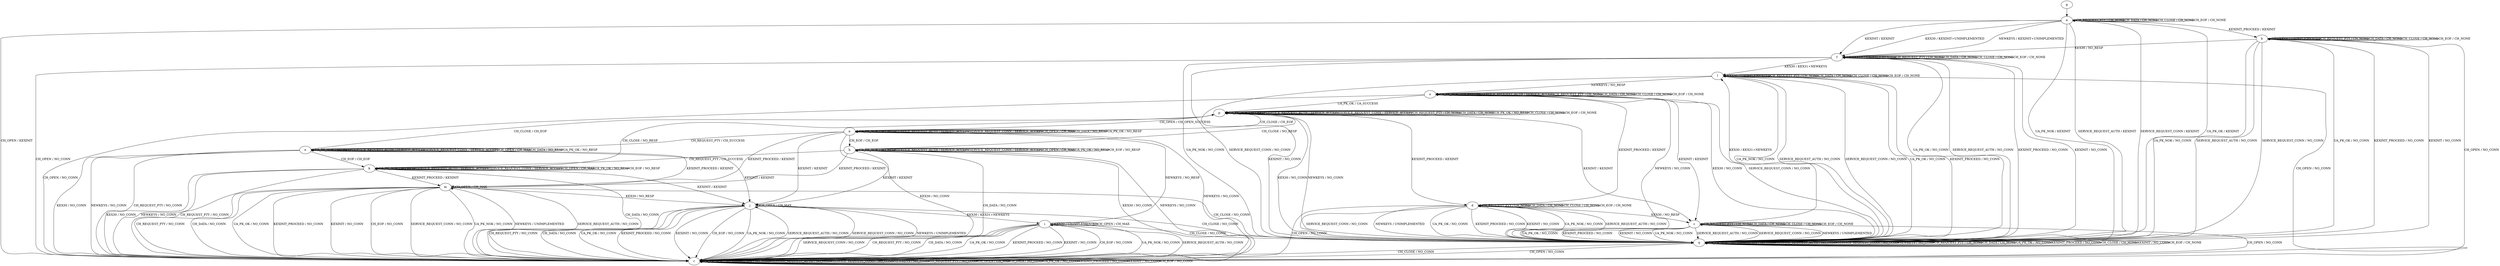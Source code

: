 digraph "" {
	graph ["Incoming time"=0.06208634376525879,
		"Outgoing time"=0.12107419967651367,
		Output="{'States': 18, 'Transitions': 222, 'Filename': '../results/ssh/DropBear-DropBear-msat-3.dot'}",
		Reference="{'States': 18, 'Transitions': 222, 'Filename': '../subjects/ssh/DropBear.dot'}",
		Solver=msat,
		Updated="{'States': 18, 'Transitions': 222, 'Filename': '../subjects/ssh/DropBear.dot'}",
		"f-measure"=1.0,
		precision=1.0,
		recall=1.0
	];
	a -> a	[key=0,
		label="CH_REQUEST_PTY / CH_NONE"];
	a -> a	[key=1,
		label="CH_DATA / CH_NONE"];
	a -> a	[key=2,
		label="CH_CLOSE / CH_NONE"];
	a -> a	[key=3,
		label="CH_EOF / CH_NONE"];
	a -> b	[key=0,
		label="KEXINIT_PROCEED / KEXINIT"];
	a -> f	[key=0,
		label="KEX30 / KEXINIT+UNIMPLEMENTED"];
	a -> f	[key=1,
		label="NEWKEYS / KEXINIT+UNIMPLEMENTED"];
	a -> f	[key=2,
		label="KEXINIT / KEXINIT"];
	a -> q	[key=0,
		label="UA_PK_NOK / KEXINIT"];
	a -> q	[key=1,
		label="SERVICE_REQUEST_AUTH / KEXINIT"];
	a -> q	[key=2,
		label="SERVICE_REQUEST_CONN / KEXINIT"];
	a -> q	[key=3,
		label="UA_PK_OK / KEXINIT"];
	a -> r	[key=0,
		label="CH_OPEN / KEXINIT"];
	b -> b	[key=0,
		label="NEWKEYS / UNIMPLEMENTED"];
	b -> b	[key=1,
		label="CH_REQUEST_PTY / CH_NONE"];
	b -> b	[key=2,
		label="CH_DATA / CH_NONE"];
	b -> b	[key=3,
		label="CH_CLOSE / CH_NONE"];
	b -> b	[key=4,
		label="CH_EOF / CH_NONE"];
	b -> f	[key=0,
		label="KEX30 / NO_RESP"];
	b -> q	[key=0,
		label="UA_PK_NOK / NO_CONN"];
	b -> q	[key=1,
		label="SERVICE_REQUEST_AUTH / NO_CONN"];
	b -> q	[key=2,
		label="SERVICE_REQUEST_CONN / NO_CONN"];
	b -> q	[key=3,
		label="UA_PK_OK / NO_CONN"];
	b -> q	[key=4,
		label="KEXINIT_PROCEED / NO_CONN"];
	b -> q	[key=5,
		label="KEXINIT / NO_CONN"];
	b -> r	[key=0,
		label="CH_OPEN / NO_CONN"];
	c -> c	[key=0,
		label="CH_REQUEST_PTY / CH_NONE"];
	c -> c	[key=1,
		label="CH_DATA / CH_NONE"];
	c -> c	[key=2,
		label="CH_CLOSE / CH_NONE"];
	c -> c	[key=3,
		label="CH_EOF / CH_NONE"];
	c -> l	[key=0,
		label="KEX30 / KEX31+NEWKEYS"];
	c -> q	[key=0,
		label="UA_PK_NOK / NO_CONN"];
	c -> q	[key=1,
		label="SERVICE_REQUEST_AUTH / NO_CONN"];
	c -> q	[key=2,
		label="SERVICE_REQUEST_CONN / NO_CONN"];
	c -> q	[key=3,
		label="NEWKEYS / UNIMPLEMENTED"];
	c -> q	[key=4,
		label="UA_PK_OK / NO_CONN"];
	c -> q	[key=5,
		label="KEXINIT_PROCEED / NO_CONN"];
	c -> q	[key=6,
		label="KEXINIT / NO_CONN"];
	c -> r	[key=0,
		label="CH_OPEN / NO_CONN"];
	d -> c	[key=0,
		label="KEX30 / NO_RESP"];
	d -> d	[key=0,
		label="CH_REQUEST_PTY / CH_NONE"];
	d -> d	[key=1,
		label="CH_DATA / CH_NONE"];
	d -> d	[key=2,
		label="CH_CLOSE / CH_NONE"];
	d -> d	[key=3,
		label="CH_EOF / CH_NONE"];
	d -> q	[key=0,
		label="UA_PK_NOK / NO_CONN"];
	d -> q	[key=1,
		label="SERVICE_REQUEST_AUTH / NO_CONN"];
	d -> q	[key=2,
		label="SERVICE_REQUEST_CONN / NO_CONN"];
	d -> q	[key=3,
		label="NEWKEYS / UNIMPLEMENTED"];
	d -> q	[key=4,
		label="UA_PK_OK / NO_CONN"];
	d -> q	[key=5,
		label="KEXINIT_PROCEED / NO_CONN"];
	d -> q	[key=6,
		label="KEXINIT / NO_CONN"];
	d -> r	[key=0,
		label="CH_OPEN / NO_CONN"];
	e -> e	[key=0,
		label="UA_PK_NOK / NO_RESP"];
	e -> e	[key=1,
		label="SERVICE_REQUEST_AUTH / SERVICE_ACCEPT"];
	e -> e	[key=2,
		label="SERVICE_REQUEST_CONN / SERVICE_ACCEPT"];
	e -> e	[key=3,
		label="CH_OPEN / CH_MAX"];
	e -> e	[key=4,
		label="CH_DATA / NO_RESP"];
	e -> e	[key=5,
		label="UA_PK_OK / NO_RESP"];
	e -> j	[key=0,
		label="KEXINIT / KEXINIT"];
	e -> k	[key=0,
		label="CH_EOF / CH_EOF"];
	e -> m	[key=0,
		label="KEXINIT_PROCEED / KEXINIT"];
	e -> p	[key=0,
		label="CH_CLOSE / CH_EOF"];
	e -> r	[key=0,
		label="KEX30 / NO_CONN"];
	e -> r	[key=1,
		label="NEWKEYS / NO_CONN"];
	e -> r	[key=2,
		label="CH_REQUEST_PTY / NO_CONN"];
	f -> f	[key=0,
		label="NEWKEYS / UNIMPLEMENTED"];
	f -> f	[key=1,
		label="CH_REQUEST_PTY / CH_NONE"];
	f -> f	[key=2,
		label="CH_DATA / CH_NONE"];
	f -> f	[key=3,
		label="CH_CLOSE / CH_NONE"];
	f -> f	[key=4,
		label="CH_EOF / CH_NONE"];
	f -> l	[key=0,
		label="KEX30 / KEX31+NEWKEYS"];
	f -> q	[key=0,
		label="UA_PK_NOK / NO_CONN"];
	f -> q	[key=1,
		label="SERVICE_REQUEST_AUTH / NO_CONN"];
	f -> q	[key=2,
		label="SERVICE_REQUEST_CONN / NO_CONN"];
	f -> q	[key=3,
		label="UA_PK_OK / NO_CONN"];
	f -> q	[key=4,
		label="KEXINIT_PROCEED / NO_CONN"];
	f -> q	[key=5,
		label="KEXINIT / NO_CONN"];
	f -> r	[key=0,
		label="CH_OPEN / NO_CONN"];
	g -> a	[key=0];
	h -> h	[key=0,
		label="UA_PK_NOK / NO_RESP"];
	h -> h	[key=1,
		label="SERVICE_REQUEST_AUTH / SERVICE_ACCEPT"];
	h -> h	[key=2,
		label="SERVICE_REQUEST_CONN / SERVICE_ACCEPT"];
	h -> h	[key=3,
		label="CH_OPEN / CH_MAX"];
	h -> h	[key=4,
		label="UA_PK_OK / NO_RESP"];
	h -> h	[key=5,
		label="CH_EOF / NO_RESP"];
	h -> j	[key=0,
		label="KEXINIT / KEXINIT"];
	h -> k	[key=0,
		label="CH_REQUEST_PTY / CH_SUCCESS"];
	h -> m	[key=0,
		label="KEXINIT_PROCEED / KEXINIT"];
	h -> p	[key=0,
		label="CH_CLOSE / NO_RESP"];
	h -> r	[key=0,
		label="KEX30 / NO_CONN"];
	h -> r	[key=1,
		label="NEWKEYS / NO_CONN"];
	h -> r	[key=2,
		label="CH_DATA / NO_CONN"];
	i -> i	[key=0,
		label="KEX30 / UNIMPLEMENTED"];
	i -> i	[key=1,
		label="CH_OPEN / CH_MAX"];
	i -> n	[key=0,
		label="NEWKEYS / NO_RESP"];
	i -> q	[key=0,
		label="CH_CLOSE / NO_CONN"];
	i -> r	[key=0,
		label="UA_PK_NOK / NO_CONN"];
	i -> r	[key=1,
		label="SERVICE_REQUEST_AUTH / NO_CONN"];
	i -> r	[key=2,
		label="SERVICE_REQUEST_CONN / NO_CONN"];
	i -> r	[key=3,
		label="CH_REQUEST_PTY / NO_CONN"];
	i -> r	[key=4,
		label="CH_DATA / NO_CONN"];
	i -> r	[key=5,
		label="UA_PK_OK / NO_CONN"];
	i -> r	[key=6,
		label="KEXINIT_PROCEED / NO_CONN"];
	i -> r	[key=7,
		label="KEXINIT / NO_CONN"];
	i -> r	[key=8,
		label="CH_EOF / NO_CONN"];
	j -> i	[key=0,
		label="KEX30 / KEX31+NEWKEYS"];
	j -> j	[key=0,
		label="CH_OPEN / CH_MAX"];
	j -> q	[key=0,
		label="CH_CLOSE / NO_CONN"];
	j -> r	[key=0,
		label="UA_PK_NOK / NO_CONN"];
	j -> r	[key=1,
		label="SERVICE_REQUEST_AUTH / NO_CONN"];
	j -> r	[key=2,
		label="SERVICE_REQUEST_CONN / NO_CONN"];
	j -> r	[key=3,
		label="NEWKEYS / UNIMPLEMENTED"];
	j -> r	[key=4,
		label="CH_REQUEST_PTY / NO_CONN"];
	j -> r	[key=5,
		label="CH_DATA / NO_CONN"];
	j -> r	[key=6,
		label="UA_PK_OK / NO_CONN"];
	j -> r	[key=7,
		label="KEXINIT_PROCEED / NO_CONN"];
	j -> r	[key=8,
		label="KEXINIT / NO_CONN"];
	j -> r	[key=9,
		label="CH_EOF / NO_CONN"];
	k -> j	[key=0,
		label="KEXINIT / KEXINIT"];
	k -> k	[key=0,
		label="UA_PK_NOK / NO_RESP"];
	k -> k	[key=1,
		label="SERVICE_REQUEST_AUTH / SERVICE_ACCEPT"];
	k -> k	[key=2,
		label="SERVICE_REQUEST_CONN / SERVICE_ACCEPT"];
	k -> k	[key=3,
		label="CH_OPEN / CH_MAX"];
	k -> k	[key=4,
		label="UA_PK_OK / NO_RESP"];
	k -> k	[key=5,
		label="CH_EOF / NO_RESP"];
	k -> m	[key=0,
		label="KEXINIT_PROCEED / KEXINIT"];
	k -> p	[key=0,
		label="CH_CLOSE / NO_RESP"];
	k -> r	[key=0,
		label="KEX30 / NO_CONN"];
	k -> r	[key=1,
		label="NEWKEYS / NO_CONN"];
	k -> r	[key=2,
		label="CH_REQUEST_PTY / NO_CONN"];
	k -> r	[key=3,
		label="CH_DATA / NO_CONN"];
	l -> l	[key=0,
		label="KEX30 / UNIMPLEMENTED"];
	l -> l	[key=1,
		label="CH_REQUEST_PTY / CH_NONE"];
	l -> l	[key=2,
		label="CH_DATA / CH_NONE"];
	l -> l	[key=3,
		label="CH_CLOSE / CH_NONE"];
	l -> l	[key=4,
		label="CH_EOF / CH_NONE"];
	l -> o	[key=0,
		label="NEWKEYS / NO_RESP"];
	l -> q	[key=0,
		label="UA_PK_NOK / NO_CONN"];
	l -> q	[key=1,
		label="SERVICE_REQUEST_AUTH / NO_CONN"];
	l -> q	[key=2,
		label="SERVICE_REQUEST_CONN / NO_CONN"];
	l -> q	[key=3,
		label="UA_PK_OK / NO_CONN"];
	l -> q	[key=4,
		label="KEXINIT_PROCEED / NO_CONN"];
	l -> q	[key=5,
		label="KEXINIT / NO_CONN"];
	l -> r	[key=0,
		label="CH_OPEN / NO_CONN"];
	m -> j	[key=0,
		label="KEX30 / NO_RESP"];
	m -> m	[key=0,
		label="CH_OPEN / CH_MAX"];
	m -> q	[key=0,
		label="CH_CLOSE / NO_CONN"];
	m -> r	[key=0,
		label="UA_PK_NOK / NO_CONN"];
	m -> r	[key=1,
		label="SERVICE_REQUEST_AUTH / NO_CONN"];
	m -> r	[key=2,
		label="SERVICE_REQUEST_CONN / NO_CONN"];
	m -> r	[key=3,
		label="NEWKEYS / UNIMPLEMENTED"];
	m -> r	[key=4,
		label="CH_REQUEST_PTY / NO_CONN"];
	m -> r	[key=5,
		label="CH_DATA / NO_CONN"];
	m -> r	[key=6,
		label="UA_PK_OK / NO_CONN"];
	m -> r	[key=7,
		label="KEXINIT_PROCEED / NO_CONN"];
	m -> r	[key=8,
		label="KEXINIT / NO_CONN"];
	m -> r	[key=9,
		label="CH_EOF / NO_CONN"];
	n -> e	[key=0,
		label="CH_REQUEST_PTY / CH_SUCCESS"];
	n -> h	[key=0,
		label="CH_EOF / CH_EOF"];
	n -> j	[key=0,
		label="KEXINIT / KEXINIT"];
	n -> m	[key=0,
		label="KEXINIT_PROCEED / KEXINIT"];
	n -> n	[key=0,
		label="UA_PK_NOK / NO_RESP"];
	n -> n	[key=1,
		label="SERVICE_REQUEST_AUTH / SERVICE_ACCEPT"];
	n -> n	[key=2,
		label="SERVICE_REQUEST_CONN / SERVICE_ACCEPT"];
	n -> n	[key=3,
		label="CH_OPEN / CH_MAX"];
	n -> n	[key=4,
		label="CH_DATA / NO_RESP"];
	n -> n	[key=5,
		label="UA_PK_OK / NO_RESP"];
	n -> p	[key=0,
		label="CH_CLOSE / CH_EOF"];
	n -> r	[key=0,
		label="KEX30 / NO_CONN"];
	n -> r	[key=1,
		label="NEWKEYS / NO_CONN"];
	o -> c	[key=0,
		label="KEXINIT / KEXINIT"];
	o -> d	[key=0,
		label="KEXINIT_PROCEED / KEXINIT"];
	o -> o	[key=0,
		label="UA_PK_NOK / UA_FAILURE"];
	o -> o	[key=1,
		label="SERVICE_REQUEST_AUTH / SERVICE_ACCEPT"];
	o -> o	[key=2,
		label="CH_REQUEST_PTY / CH_NONE"];
	o -> o	[key=3,
		label="CH_DATA / CH_NONE"];
	o -> o	[key=4,
		label="CH_CLOSE / CH_NONE"];
	o -> o	[key=5,
		label="CH_EOF / CH_NONE"];
	o -> p	[key=0,
		label="UA_PK_OK / UA_SUCCESS"];
	o -> q	[key=0,
		label="KEX30 / NO_CONN"];
	o -> q	[key=1,
		label="SERVICE_REQUEST_CONN / NO_CONN"];
	o -> q	[key=2,
		label="NEWKEYS / NO_CONN"];
	o -> r	[key=0,
		label="CH_OPEN / NO_CONN"];
	p -> c	[key=0,
		label="KEXINIT / KEXINIT"];
	p -> d	[key=0,
		label="KEXINIT_PROCEED / KEXINIT"];
	p -> n	[key=0,
		label="CH_OPEN / CH_OPEN_SUCCESS"];
	p -> p	[key=0,
		label="UA_PK_NOK / NO_RESP"];
	p -> p	[key=1,
		label="SERVICE_REQUEST_AUTH / SERVICE_ACCEPT"];
	p -> p	[key=2,
		label="SERVICE_REQUEST_CONN / SERVICE_ACCEPT"];
	p -> p	[key=3,
		label="CH_REQUEST_PTY / CH_NONE"];
	p -> p	[key=4,
		label="CH_DATA / CH_NONE"];
	p -> p	[key=5,
		label="UA_PK_OK / NO_RESP"];
	p -> p	[key=6,
		label="CH_CLOSE / CH_NONE"];
	p -> p	[key=7,
		label="CH_EOF / CH_NONE"];
	p -> q	[key=0,
		label="KEX30 / NO_CONN"];
	p -> q	[key=1,
		label="NEWKEYS / NO_CONN"];
	q -> q	[key=0,
		label="UA_PK_NOK / NO_CONN"];
	q -> q	[key=1,
		label="KEX30 / NO_CONN"];
	q -> q	[key=2,
		label="SERVICE_REQUEST_AUTH / NO_CONN"];
	q -> q	[key=3,
		label="SERVICE_REQUEST_CONN / NO_CONN"];
	q -> q	[key=4,
		label="NEWKEYS / NO_CONN"];
	q -> q	[key=5,
		label="CH_REQUEST_PTY / CH_NONE"];
	q -> q	[key=6,
		label="CH_DATA / CH_NONE"];
	q -> q	[key=7,
		label="UA_PK_OK / NO_CONN"];
	q -> q	[key=8,
		label="KEXINIT_PROCEED / NO_CONN"];
	q -> q	[key=9,
		label="CH_CLOSE / CH_NONE"];
	q -> q	[key=10,
		label="KEXINIT / NO_CONN"];
	q -> q	[key=11,
		label="CH_EOF / CH_NONE"];
	q -> r	[key=0,
		label="CH_OPEN / NO_CONN"];
	r -> q	[key=0,
		label="CH_CLOSE / NO_CONN"];
	r -> r	[key=0,
		label="UA_PK_NOK / NO_CONN"];
	r -> r	[key=1,
		label="KEX30 / NO_CONN"];
	r -> r	[key=2,
		label="SERVICE_REQUEST_AUTH / NO_CONN"];
	r -> r	[key=3,
		label="SERVICE_REQUEST_CONN / NO_CONN"];
	r -> r	[key=4,
		label="NEWKEYS / NO_CONN"];
	r -> r	[key=5,
		label="CH_REQUEST_PTY / NO_CONN"];
	r -> r	[key=6,
		label="CH_OPEN / CH_MAX"];
	r -> r	[key=7,
		label="CH_DATA / NO_CONN"];
	r -> r	[key=8,
		label="UA_PK_OK / NO_CONN"];
	r -> r	[key=9,
		label="KEXINIT_PROCEED / NO_CONN"];
	r -> r	[key=10,
		label="KEXINIT / NO_CONN"];
	r -> r	[key=11,
		label="CH_EOF / NO_CONN"];
}
